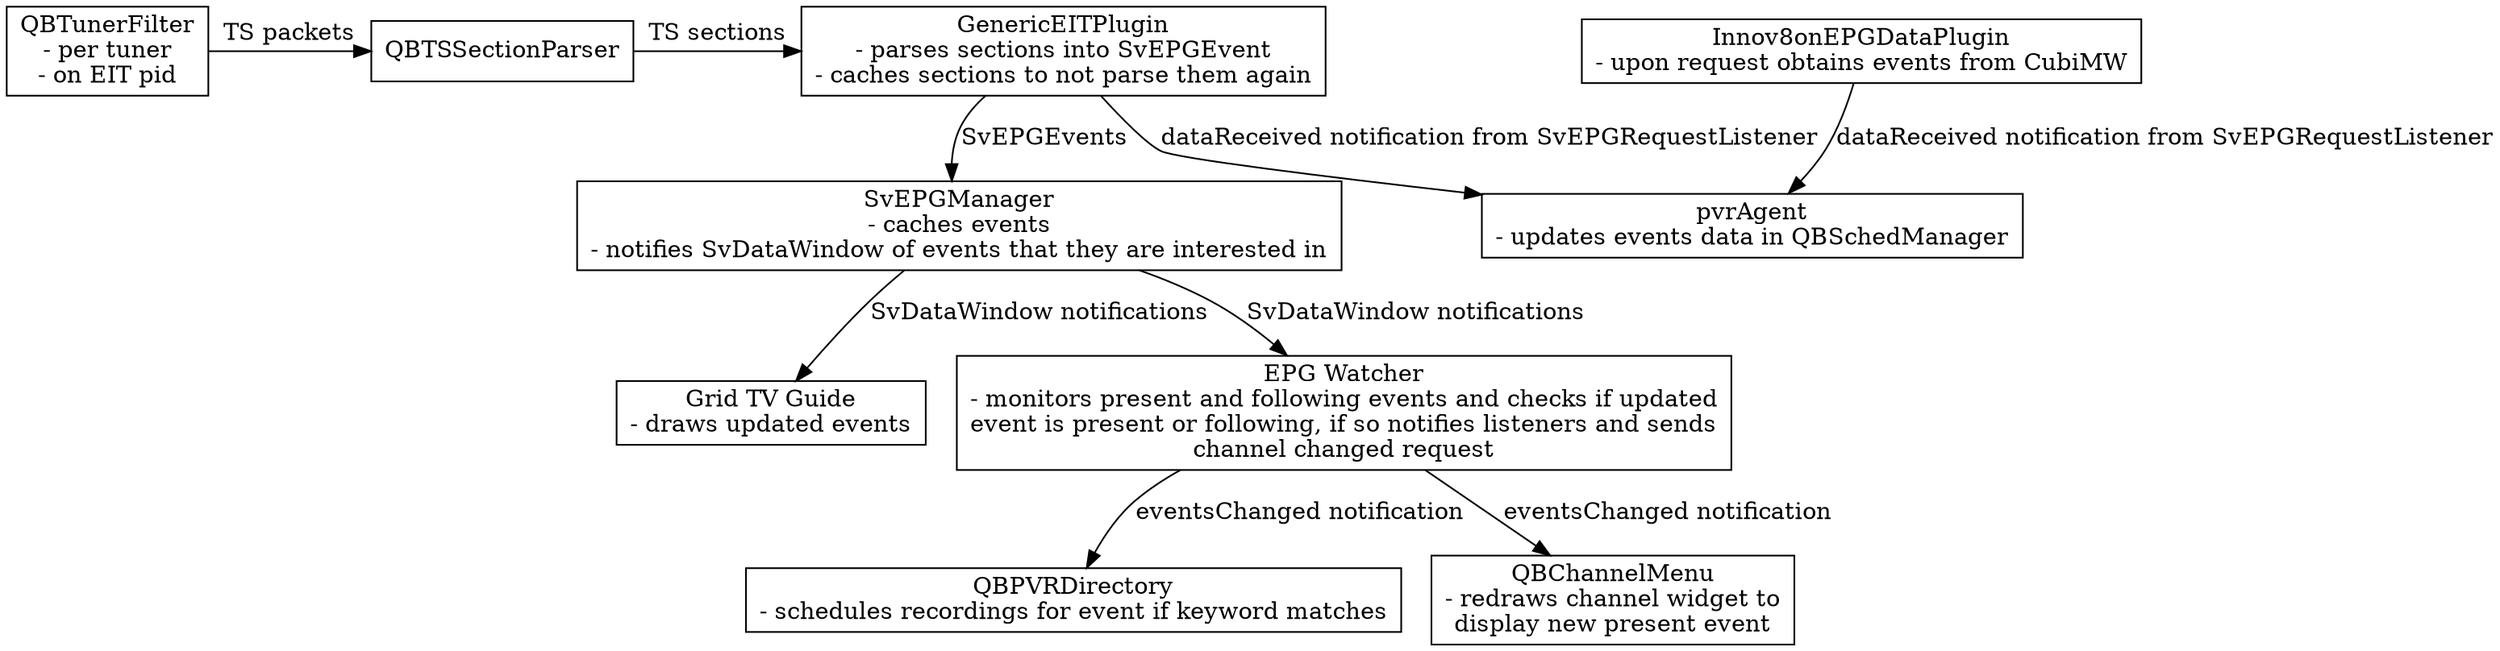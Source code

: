 digraph Events {
    node [URL="../\N.html" shape=box]

    QBTunerFilter [label=<\N<br/>- per tuner<br/>- on EIT pid>]
    QBTSSectionParser [label=<\N>]
    GenericEITPlugin [label=<\N<br/>- parses sections into SvEPGEvent<br/>- caches sections to not parse them again>]
    Innov8onEPGDataPlugin [label=<\N<br/>- upon request obtains events from CubiMW>]
    SvEPGManager [label=<\N<br/>- caches events<br/>- notifies SvDataWindow of events that they are interested in>]
    newtvguide [label=<Grid TV Guide<br/>- draws updated events>]
    epgWatcher [label=<EPG Watcher<br/>- monitors present and following events and checks if updated<br/>event is present or following, if so notifies listeners and sends<br/>channel changed request>]
    QBPVRRepeatedRecordings [label=<QBPVRDirectory<br/>- schedules recordings for event if keyword matches>]
    QBChannelMenu [label=<\N<br/>- redraws channel widget to<br/>display new present event>]
    pvrAgent [label=<\N<br/>- updates events data in QBSchedManager>]


    QBTunerFilter -> QBTSSectionParser [label="TS packets"]
    QBTSSectionParser -> GenericEITPlugin [label="TS sections"]
    GenericEITPlugin -> SvEPGManager [label="SvEPGEvents"]
    SvEPGManager -> newtvguide [label="SvDataWindow notifications"]
    SvEPGManager -> epgWatcher [label="SvDataWindow notifications"]
    epgWatcher -> QBPVRRepeatedRecordings [label="eventsChanged notification"]
    epgWatcher -> QBChannelMenu [label="eventsChanged notification"]
    GenericEITPlugin -> pvrAgent [label="dataReceived notification from SvEPGRequestListener"]
    Innov8onEPGDataPlugin -> pvrAgent [label="dataReceived notification from SvEPGRequestListener"]


    {rank=same; QBTunerFilter QBTSSectionParser GenericEITPlugin}
}
